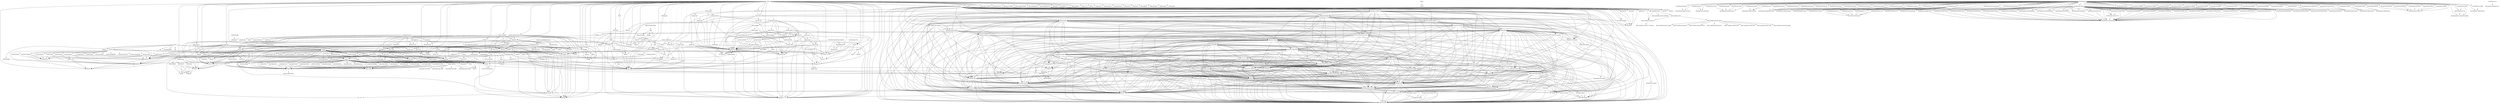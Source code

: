 digraph depends {
    node [shape=plaintext]
"angstrom-feed-configs" -> "opkg" [style=dotted]
"angstrom-packagegroup-boot" -> "angstrom-version"
"angstrom-packagegroup-boot" -> "packagegroup-boot"
"avahi-daemon" -> "base-files"
"avahi-daemon" -> "base-passwd"
"avahi-daemon" -> "libavahi-common3"
"avahi-daemon" -> "libavahi-core7"
"avahi-daemon" -> "libcap2"
"avahi-daemon" -> "libdaemon0"
"avahi-daemon" -> "libdbus-1-3"
"avahi-daemon" -> "libexpat1"
"avahi-daemon" -> "libnss-mdns" [style=dotted]
"avahi-daemon" -> "shadow"
"avahi-utils" -> "libavahi-client3"
"avahi-utils" -> "libavahi-common3"
"bash" -> "base-files"
"bash" -> "libtinfo5"
"bluez5" -> "libdbus-1-3"
"bluez5" -> "libglib-2.0-0"
"bluez5" -> "libreadline7"
"bluez5" -> "libudev1"
"busybox" -> "busybox-syslog" [style=dotted]
"busybox" -> "busybox-udhcpc" [style=dotted]
"ca-certificates" -> "openssl"
"coreutils" -> "libattr1"
"coreutils" -> "libcap2"
"coreutils" -> "libgmp10"
"cpufreq-tweaks" -> "cpufrequtils"
"curl" -> "libcurl4"
"dbus-1" -> "base-files"
"dbus-1" -> "base-passwd"
"dbus-1" -> "libdbus-1-3"
"dbus-1" -> "libexpat1"
"dbus-1" -> "libsystemd0"
"dbus-1" -> "libx11-6"
"dbus-1" -> "shadow"
"dracut" -> "bash"
"dracut" -> "busybox" [style=dotted]
"dracut" -> "coreutils" [style=dotted]
"dracut" -> "cpio"
"dracut" -> "findutils"
"dracut" -> "ldd"
"dracut" -> "libkmod2"
"dracut" -> "systemd"
"dracut" -> "util-linux"
"dracut" -> "util-linux-blkid"
"dracut" -> "util-linux-getopt"
"e2fsprogs-e2fsck" -> "libblkid1"
"e2fsprogs-e2fsck" -> "libcom-err2"
"e2fsprogs-e2fsck" -> "libe2p2"
"e2fsprogs-e2fsck" -> "libext2fs2"
"e2fsprogs-e2fsck" -> "libuuid1"
"e2fsprogs-resize2fs" -> "libcom-err2"
"e2fsprogs-resize2fs" -> "libe2p2"
"e2fsprogs-resize2fs" -> "libext2fs2"
"fixmac" -> "ranpwd"
"glibc-gconv-ibm850" -> "glibc-gconv"
"glibc-gconv-unicode" -> "glibc-gconv"
"glibc-gconv-utf-32" -> "glibc-gconv"
"glibc-localedata-en-gb" -> "glibc-localedata-en-us"
"glibc-localedata-en-gb" -> "glibc-localedata-i18n"
"glibc-localedata-en-gb" -> "glibc-localedata-iso14651-t1"
"glibc-localedata-en-gb" -> "glibc-localedata-translit-combining"
"glibc-localedata-en-us" -> "glibc-localedata-en-gb"
"glibc-localedata-en-us" -> "glibc-localedata-iso14651-t1"
"glibc-localedata-i18n" -> "glibc-localedata-iso14651-t1"
"glibc-localedata-i18n" -> "glibc-localedata-translit-neutral"
"glibc-localedata-iso14651-t1" -> "glibc-localedata-iso14651-t1-common"
"glibc-localedata-translit-neutral" -> "glibc-localedata-translit-circle"
"glibc-localedata-translit-neutral" -> "glibc-localedata-translit-cjk-compat"
"glibc-localedata-translit-neutral" -> "glibc-localedata-translit-compat"
"glibc-localedata-translit-neutral" -> "glibc-localedata-translit-font"
"glibc-localedata-translit-neutral" -> "glibc-localedata-translit-fraction"
"glibc-localedata-translit-neutral" -> "glibc-localedata-translit-narrow"
"glibc-localedata-translit-neutral" -> "glibc-localedata-translit-small"
"glibc-localedata-translit-neutral" -> "glibc-localedata-translit-wide"
"htop" -> "libncursesw5"
"htop" -> "libtinfo5"
"htop" -> "ncurses-terminfo"
"iw" -> "libnl-3-200"
"iw" -> "libnl-genl-3-200"
"kmod" -> "libz1"
"kodi-addon-inputstream-adaptive" -> "libexpat1"
"kodi-addon-inputstream-adaptive" -> "libkodiplatform18.0"
"kodi-addon-inputstream-adaptive" -> "libstdc++6"
"kodi-addon-pvr-hts" -> "libkodiplatform18.0"
"kodi-addon-pvr-hts" -> "libstdc++6"
"kodi" -> "bluez5"
"kodi" -> "glibc-charmap-ibm850" [style=dotted]
"kodi" -> "glibc-charmap-utf-8" [style=dotted]
"kodi" -> "glibc-gconv-ibm850" [style=dotted]
"kodi" -> "glibc-gconv-unicode" [style=dotted]
"kodi" -> "glibc-gconv-utf-32" [style=dotted]
"kodi" -> "glibc-localedata-en-us" [style=dotted]
"kodi" -> "lcms"
"kodi" -> "libasound2"
"kodi" -> "libavahi-client3"
"kodi" -> "libavahi-common3"
"kodi" -> "libavcodec58"
"kodi" -> "libavfilter7"
"kodi" -> "libavformat58"
"kodi" -> "libavutil56"
"kodi" -> "libcap2"
"kodi" -> "libcdio16"
"kodi" -> "libcec" [style=dotted]
"kodi" -> "libcrypto1.0.2"
"kodi" -> "libcurl4"
"kodi" -> "libcurl4" [style=dotted]
"kodi" -> "libdbus-1-3"
"kodi" -> "libdrm2"
"kodi" -> "libegl-mesa"
"kodi" -> "libexpat1"
"kodi" -> "libfreetype6"
"kodi" -> "libfribidi0"
"kodi" -> "libgbm1"
"kodi" -> "libgles2-mesa"
"kodi" -> "libinput10"
"kodi" -> "libiso9660-10"
"kodi" -> "liblzo2-2"
"kodi" -> "libmicrohttpd12"
"kodi" -> "libnfs11.0.0" [style=dotted]
"kodi" -> "libpcre1"
"kodi" -> "libpcrecpp0"
"kodi" -> "libpostproc55"
"kodi" -> "libpulse0"
"kodi" -> "libpulse-mainloop-glib0"
"kodi" -> "libpulse-simple0"
"kodi" -> "libpython2.7-1.0"
"kodi" -> "libsmbclient0"
"kodi" -> "libsqlite3-0"
"kodi" -> "libssh"
"kodi" -> "libssl1.0.2"
"kodi" -> "libstdc++6"
"kodi" -> "libswresample3"
"kodi" -> "libswscale5"
"kodi" -> "libtag1"
"kodi" -> "libtinyxml2.6.2"
"kodi" -> "libudev1"
"kodi" -> "libuuid1"
"kodi" -> "libxkbcommon"
"kodi" -> "libxml2"
"kodi" -> "libxslt"
"kodi" -> "libz1"
"kodi" -> "python-compression" [style=dotted]
"kodi" -> "python-ctypes" [style=dotted]
"kodi" -> "python-difflib" [style=dotted]
"kodi" -> "python-html" [style=dotted]
"kodi" -> "python-json" [style=dotted]
"kodi" -> "python-lang" [style=dotted]
"kodi" -> "python-netclient" [style=dotted]
"kodi" -> "python-re" [style=dotted]
"kodi" -> "python-shell" [style=dotted]
"kodi" -> "python-sqlite3" [style=dotted]
"kodi" -> "python" [style=dotted]
"kodi" -> "python-xmlrpc" [style=dotted]
"kodi" -> "python-zlib" [style=dotted]
"kodi" -> "tzdata-africa" [style=dotted]
"kodi" -> "tzdata-americas" [style=dotted]
"kodi" -> "tzdata-antarctica" [style=dotted]
"kodi" -> "tzdata-arctic" [style=dotted]
"kodi" -> "tzdata-asia" [style=dotted]
"kodi" -> "tzdata-atlantic" [style=dotted]
"kodi" -> "tzdata-australia" [style=dotted]
"kodi" -> "tzdata-europe" [style=dotted]
"kodi" -> "tzdata-pacific" [style=dotted]
"lcms" -> "libjpeg62"
"lcms" -> "libtiff5"
"less" -> "libtinfo5"
"libacl1" -> "libattr1"
"libaddns-samba4" -> "libgenrand-samba4"
"libaddns-samba4" -> "libgssapi-krb5-2"
"libaddns-samba4" -> "libndr0"
"libaddns-samba4" -> "libsamba-debug-samba4"
"libaddns-samba4" -> "libsamba-errors1"
"libaddns-samba4" -> "libsamba-util0"
"libaddns-samba4" -> "libtalloc"
"libaddns-samba4" -> "samba-common"
"libarchive" -> "libbz2-1"
"libarchive" -> "liblzma5"
"libarchive" -> "liblzo2-2"
"libarchive" -> "libxml2"
"libarchive" -> "libz1"
"libasn1util-samba4" -> "libsamba-debug-samba4"
"libasn1util-samba4" -> "libsamba-util0"
"libasn1util-samba4" -> "libtalloc"
"libasn1util-samba4" -> "samba-common"
"libasound2" -> "alsa-conf"
"libauthkrb5-samba4" -> "libauth-sam-reply-samba4"
"libauthkrb5-samba4" -> "libcom-err2"
"libauthkrb5-samba4" -> "libgssapi-krb5-2"
"libauthkrb5-samba4" -> "libk5crypto3"
"libauthkrb5-samba4" -> "libkrb5-3"
"libauthkrb5-samba4" -> "libkrb5samba-samba4"
"libauthkrb5-samba4" -> "libndr0"
"libauthkrb5-samba4" -> "libndr-krb5pac0"
"libauthkrb5-samba4" -> "libsamba-debug-samba4"
"libauthkrb5-samba4" -> "libsamba-errors1"
"libauthkrb5-samba4" -> "libsamba-sockets-samba4"
"libauthkrb5-samba4" -> "libsamba-util0"
"libauthkrb5-samba4" -> "libtalloc"
"libauthkrb5-samba4" -> "libtevent0"
"libauthkrb5-samba4" -> "libtevent-util0"
"libauthkrb5-samba4" -> "samba-common"
"libauth-sam-reply-samba4" -> "libsamba-debug-samba4"
"libauth-sam-reply-samba4" -> "libsamba-security-samba4"
"libauth-sam-reply-samba4" -> "libsamba-util0"
"libauth-sam-reply-samba4" -> "libtalloc"
"libauth-sam-reply-samba4" -> "samba-common"
"libavahi-client3" -> "libavahi-common3"
"libavahi-client3" -> "libdbus-1-3"
"libavahi-core7" -> "libavahi-common3"
"libavcodec58" -> "libavutil56"
"libavcodec58" -> "liblzma5"
"libavcodec58" -> "libswresample3"
"libavcodec58" -> "libtheora"
"libavcodec58" -> "libx264-148"
"libavcodec58" -> "libz1"
"libavfilter7" -> "libavcodec58"
"libavfilter7" -> "libavformat58"
"libavfilter7" -> "libavutil56"
"libavfilter7" -> "libpostproc55"
"libavfilter7" -> "libswresample3"
"libavfilter7" -> "libswscale5"
"libavformat58" -> "libavcodec58"
"libavformat58" -> "libavutil56"
"libavformat58" -> "libbz2-1"
"libavformat58" -> "libz1"
"libblkid1" -> "libuuid1"
"libcec" -> "libncurses5"
"libcec" -> "libstdc++6"
"libcec" -> "libtinfo5"
"libcec" -> "libudev1"
"libcec" -> "libx11-6"
"libcec" -> "libxrandr2"
"libcharset3-samba4" -> "libsamba3-util-samba4"
"libcharset3-samba4" -> "libsamba-util0"
"libcharset3-samba4" -> "libtalloc"
"libcharset3-samba4" -> "samba-common"
"libcliauth-samba4" -> "libasn1util-samba4"
"libcliauth-samba4" -> "libbsd0"
"libcliauth-samba4" -> "libdbwrap-samba4"
"libcliauth-samba4" -> "libgenrand-samba4"
"libcliauth-samba4" -> "libndr0"
"libcliauth-samba4" -> "libndr-samba-samba4"
"libcliauth-samba4" -> "libsamba-debug-samba4"
"libcliauth-samba4" -> "libsamba-errors1"
"libcliauth-samba4" -> "libsamba-hostconfig0"
"libcliauth-samba4" -> "libsamba-security-samba4"
"libcliauth-samba4" -> "libsamba-util0"
"libcliauth-samba4" -> "libtalloc"
"libcliauth-samba4" -> "libtdb1"
"libcliauth-samba4" -> "libutil-tdb-samba4"
"libcliauth-samba4" -> "samba-common"
"libcli-cldap-samba4" -> "libasn1util-samba4"
"libcli-cldap-samba4" -> "libcli-ldap-common-samba4"
"libcli-cldap-samba4" -> "libldb"
"libcli-cldap-samba4" -> "libndr0"
"libcli-cldap-samba4" -> "libndr-nbt0"
"libcli-cldap-samba4" -> "libsamba-debug-samba4"
"libcli-cldap-samba4" -> "libsamba-errors1"
"libcli-cldap-samba4" -> "libsamba-security-samba4"
"libcli-cldap-samba4" -> "libsamba-sockets-samba4"
"libcli-cldap-samba4" -> "libsamba-util0"
"libcli-cldap-samba4" -> "libtalloc"
"libcli-cldap-samba4" -> "libtevent0"
"libcli-cldap-samba4" -> "libtevent-util0"
"libcli-cldap-samba4" -> "samba-common"
"libcli-ldap-common-samba4" -> "libasn1util-samba4"
"libcli-ldap-common-samba4" -> "libldb"
"libcli-ldap-common-samba4" -> "libndr0"
"libcli-ldap-common-samba4" -> "libsamba-debug-samba4"
"libcli-ldap-common-samba4" -> "libsamba-errors1"
"libcli-ldap-common-samba4" -> "libsamba-security-samba4"
"libcli-ldap-common-samba4" -> "libsamba-util0"
"libcli-ldap-common-samba4" -> "libtalloc"
"libcli-ldap-common-samba4" -> "samba-common"
"libcli-nbt-samba4" -> "libndr0"
"libcli-nbt-samba4" -> "libndr-nbt0"
"libcli-nbt-samba4" -> "libsamba-debug-samba4"
"libcli-nbt-samba4" -> "libsamba-errors1"
"libcli-nbt-samba4" -> "libsamba-sockets-samba4"
"libcli-nbt-samba4" -> "libsamba-util0"
"libcli-nbt-samba4" -> "libtalloc"
"libcli-nbt-samba4" -> "libtevent0"
"libcli-nbt-samba4" -> "libtevent-util0"
"libcli-nbt-samba4" -> "samba-common"
"libcli-smb-common-samba4" -> "libbsd0"
"libcli-smb-common-samba4" -> "libgenrand-samba4"
"libcli-smb-common-samba4" -> "libgensec-samba4"
"libcli-smb-common-samba4" -> "libiov-buf-samba4"
"libcli-smb-common-samba4" -> "libndr0"
"libcli-smb-common-samba4" -> "libsamba-debug-samba4"
"libcli-smb-common-samba4" -> "libsamba-errors1"
"libcli-smb-common-samba4" -> "libsamba-sockets-samba4"
"libcli-smb-common-samba4" -> "libsamba-util0"
"libcli-smb-common-samba4" -> "libsmb-transport-samba4"
"libcli-smb-common-samba4" -> "libtalloc"
"libcli-smb-common-samba4" -> "libtevent0"
"libcli-smb-common-samba4" -> "libtevent-util0"
"libcli-smb-common-samba4" -> "samba-common"
"libcrypto1.0.2" -> "openssl-conf" [style=dotted]
"libcurl4" -> "ca-certificates" [style=dotted]
"libcurl4" -> "libcrypto1.0.2"
"libcurl4" -> "libssl1.0.2"
"libcurl4" -> "libz1"
"libdbus-1-3" -> "dbus-1" [style=dotted]
"libdbus-1-3" -> "libsystemd0"
"libdbwrap-samba4" -> "libsamba-debug-samba4"
"libdbwrap-samba4" -> "libsamba-errors1"
"libdbwrap-samba4" -> "libsamba-hostconfig0"
"libdbwrap-samba4" -> "libsamba-util0"
"libdbwrap-samba4" -> "libtalloc"
"libdbwrap-samba4" -> "libtdb1"
"libdbwrap-samba4" -> "libtdb-wrap-samba4"
"libdbwrap-samba4" -> "libutil-tdb-samba4"
"libdbwrap-samba4" -> "samba-common"
"libdcerpc-binding0" -> "libgensec-samba4"
"libdcerpc-binding0" -> "libndr0"
"libdcerpc-binding0" -> "libsamba-debug-samba4"
"libdcerpc-binding0" -> "libsamba-errors1"
"libdcerpc-binding0" -> "libsamba-sockets-samba4"
"libdcerpc-binding0" -> "libsamba-util0"
"libdcerpc-binding0" -> "libtalloc"
"libdcerpc-binding0" -> "libtevent0"
"libdcerpc-binding0" -> "libtevent-util0"
"libdcerpc-binding0" -> "samba-common"
"libdcerpc-samba-samba4" -> "libdcerpc-binding0"
"libdcerpc-samba-samba4" -> "libndr0"
"libdcerpc-samba-samba4" -> "libndr-samba-samba4"
"libdcerpc-samba-samba4" -> "libndr-standard0"
"libdcerpc-samba-samba4" -> "libtalloc"
"libdcerpc-samba-samba4" -> "libtevent0"
"libdcerpc-samba-samba4" -> "libtevent-util0"
"libdcerpc-samba-samba4" -> "samba-common"
"libegl-mesa" -> "libdrm2"
"libegl-mesa" -> "libexpat1"
"libegl-mesa" -> "libgbm1"
"libegl-mesa" -> "libglapi0"
"libegl-mesa" -> "libx11-6"
"libegl-mesa" -> "libx11-xcb1"
"libegl-mesa" -> "libxcb1"
"libegl-mesa" -> "libxcb-dri2-0"
"libegl-mesa" -> "libxcb-xfixes0"
"libegl-mesa" -> "libz1"
"libegl-mesa" -> "mesa-megadriver" [style=dotted]
"libegl-mesa" -> "wayland"
"libext2fs2" -> "libblkid1"
"libext2fs2" -> "libcom-err2"
"libfdisk1" -> "libblkid1"
"libfdisk1" -> "libuuid1"
"libflac8" -> "libogg0"
"libflag-mapping-samba4" -> "libsamba-debug-samba4"
"libflag-mapping-samba4" -> "samba-common"
"libfreetype6" -> "libz1"
"libfribidi0" -> "libglib-2.0-0"
"libgbm1" -> "libdrm2"
"libgbm1" -> "libexpat1"
"libgbm1" -> "libz1"
"libgbm1" -> "wayland"
"libgcrypt" -> "libcap2"
"libgcrypt" -> "libgpg-error0"
"libgenrand-samba4" -> "libsocket-blocking-samba4"
"libgenrand-samba4" -> "libsys-rw-samba4"
"libgenrand-samba4" -> "samba-common"
"libgensec-samba4" -> "libasn1util-samba4"
"libgensec-samba4" -> "libauthkrb5-samba4"
"libgensec-samba4" -> "libbsd0"
"libgensec-samba4" -> "libcliauth-samba4"
"libgensec-samba4" -> "libcom-err2"
"libgensec-samba4" -> "libgenrand-samba4"
"libgensec-samba4" -> "libgssapi-krb5-2"
"libgensec-samba4" -> "libkrb5samba-samba4"
"libgensec-samba4" -> "libndr0"
"libgensec-samba4" -> "libndr-samba-samba4"
"libgensec-samba4" -> "libsamba-credentials0"
"libgensec-samba4" -> "libsamba-debug-samba4"
"libgensec-samba4" -> "libsamba-errors1"
"libgensec-samba4" -> "libsamba-hostconfig0"
"libgensec-samba4" -> "libsamba-modules-samba4"
"libgensec-samba4" -> "libsamba-security-samba4"
"libgensec-samba4" -> "libsamba-sockets-samba4"
"libgensec-samba4" -> "libsamba-util0"
"libgensec-samba4" -> "libsamdb0"
"libgensec-samba4" -> "libtalloc"
"libgensec-samba4" -> "libtevent0"
"libgensec-samba4" -> "libtevent-util0"
"libgensec-samba4" -> "libtime-basic-samba4"
"libgensec-samba4" -> "libwbclient0"
"libgensec-samba4" -> "samba-common"
"libgles2-mesa" -> "libdrm2"
"libgles2-mesa" -> "libglapi0"
"libgles2-mesa" -> "mesa-megadriver" [style=dotted]
"libglib-2.0-0" -> "libffi6"
"libglib-2.0-0" -> "libmount1"
"libglib-2.0-0" -> "libpcre1"
"libglib-2.0-0" -> "libz1"
"libglib-2.0-0" -> "shared-mime-info" [style=dotted]
"libgnutls30" -> "libgmp10"
"libgnutls30" -> "libidn11"
"libgnutls30" -> "libunistring2"
"libgnutls30" -> "libz1"
"libgnutls30" -> "nettle"
"libgse-samba4" -> "libaddns-samba4"
"libgse-samba4" -> "libauthkrb5-samba4"
"libgse-samba4" -> "libbsd0"
"libgse-samba4" -> "libcharset3-samba4"
"libgse-samba4" -> "libcli-cldap-samba4"
"libgse-samba4" -> "libcli-nbt-samba4"
"libgse-samba4" -> "libcom-err2"
"libgse-samba4" -> "libgenrand-samba4"
"libgse-samba4" -> "libgensec-samba4"
"libgse-samba4" -> "libgssapi-krb5-2"
"libgse-samba4" -> "libkrb5-3"
"libgse-samba4" -> "libkrb5samba-samba4"
"libgse-samba4" -> "libldap-2.4-2"
"libgse-samba4" -> "libsamba3-util-samba4"
"libgse-samba4" -> "libsamba-credentials0"
"libgse-samba4" -> "libsamba-debug-samba4"
"libgse-samba4" -> "libsamba-errors1"
"libgse-samba4" -> "libsamba-sockets-samba4"
"libgse-samba4" -> "libsamba-util0"
"libgse-samba4" -> "libsecrets3-samba4"
"libgse-samba4" -> "libsmbconf0"
"libgse-samba4" -> "libtalloc"
"libgse-samba4" -> "libtevent0"
"libgse-samba4" -> "libtevent-util0"
"libgse-samba4" -> "samba-common"
"libgssapi-krb5-2" -> "libcom-err2"
"libgssapi-krb5-2" -> "libk5crypto3"
"libgssapi-krb5-2" -> "libkrb5-3"
"libgssapi-krb5-2" -> "libkrb5support0"
"libinput10" -> "libevdev"
"libinput10" -> "libudev1"
"libinput10" -> "mtdev"
"libinterfaces-samba4" -> "libbsd0"
"libinterfaces-samba4" -> "libsamba-debug-samba4"
"libinterfaces-samba4" -> "libtalloc"
"libinterfaces-samba4" -> "samba-common"
"libiov-buf-samba4" -> "samba-common"
"libiso9660-10" -> "libcdio16"
"libk5crypto3" -> "libkrb5support0"
"libkmod2" -> "libz1"
"libkodiplatform18.0" -> "libstdc++6"
"libkodiplatform18.0" -> "libtinyxml2.6.2"
"libkrb5-3" -> "libcom-err2"
"libkrb5-3" -> "libk5crypto3"
"libkrb5-3" -> "libkrb5support0"
"libkrb5samba-samba4" -> "libcom-err2"
"libkrb5samba-samba4" -> "libgssapi-krb5-2"
"libkrb5samba-samba4" -> "libk5crypto3"
"libkrb5samba-samba4" -> "libkrb5-3"
"libkrb5samba-samba4" -> "libsamba-debug-samba4"
"libkrb5samba-samba4" -> "libsamba-util0"
"libkrb5samba-samba4" -> "libtalloc"
"libkrb5samba-samba4" -> "samba-common"
"libldap-2.4-2" -> "libgcrypt"
"libldap-2.4-2" -> "libgnutls30"
"libldb" -> "libpopt0"
"libldb" -> "libtalloc"
"libldb" -> "libtdb1"
"libldb" -> "libtevent0"
"libldbsamba-samba4" -> "libasn1util-samba4"
"libldbsamba-samba4" -> "libldb"
"libldbsamba-samba4" -> "libndr0"
"libldbsamba-samba4" -> "libndr-samba-samba4"
"libldbsamba-samba4" -> "libndr-standard0"
"libldbsamba-samba4" -> "libsamba-debug-samba4"
"libldbsamba-samba4" -> "libsamba-errors1"
"libldbsamba-samba4" -> "libsamba-hostconfig0"
"libldbsamba-samba4" -> "libsamba-security-samba4"
"libldbsamba-samba4" -> "libsamba-util0"
"libldbsamba-samba4" -> "libsamdb-common-samba4"
"libldbsamba-samba4" -> "libtalloc"
"libldbsamba-samba4" -> "libtdb1"
"libldbsamba-samba4" -> "samba-common"
"liblibcli-lsa3-samba4" -> "libdcerpc-samba-samba4"
"liblibcli-lsa3-samba4" -> "libsamba-debug-samba4"
"liblibcli-lsa3-samba4" -> "libsamba-errors1"
"liblibcli-lsa3-samba4" -> "libsamba-security-samba4"
"liblibcli-lsa3-samba4" -> "libsamba-util0"
"liblibcli-lsa3-samba4" -> "libtalloc"
"liblibcli-lsa3-samba4" -> "samba-common"
"liblibsmb-samba4" -> "libasn1util-samba4"
"liblibsmb-samba4" -> "libbsd0"
"liblibsmb-samba4" -> "libcharset3-samba4"
"liblibsmb-samba4" -> "libcliauth-samba4"
"liblibsmb-samba4" -> "libcli-cldap-samba4"
"liblibsmb-samba4" -> "libcli-smb-common-samba4"
"liblibsmb-samba4" -> "libcom-err2"
"liblibsmb-samba4" -> "libgenrand-samba4"
"liblibsmb-samba4" -> "libgensec-samba4"
"liblibsmb-samba4" -> "libgse-samba4"
"liblibsmb-samba4" -> "libndr0"
"liblibsmb-samba4" -> "libndr-nbt0"
"liblibsmb-samba4" -> "libsamba3-util-samba4"
"liblibsmb-samba4" -> "libsamba-credentials0"
"liblibsmb-samba4" -> "libsamba-debug-samba4"
"liblibsmb-samba4" -> "libsamba-errors1"
"liblibsmb-samba4" -> "libsamba-hostconfig0"
"liblibsmb-samba4" -> "libsamba-security-samba4"
"liblibsmb-samba4" -> "libsamba-util0"
"liblibsmb-samba4" -> "libsmbconf0"
"liblibsmb-samba4" -> "libsmb-transport-samba4"
"liblibsmb-samba4" -> "libtalloc"
"liblibsmb-samba4" -> "libtevent0"
"liblibsmb-samba4" -> "libtevent-util0"
"liblibsmb-samba4" -> "libutil-cmdline-samba4"
"liblibsmb-samba4" -> "samba-common"
"libmessages-dgm-samba4" -> "libbsd0"
"libmessages-dgm-samba4" -> "libgenrand-samba4"
"libmessages-dgm-samba4" -> "libiov-buf-samba4"
"libmessages-dgm-samba4" -> "libmsghdr-samba4"
"libmessages-dgm-samba4" -> "libsamba-debug-samba4"
"libmessages-dgm-samba4" -> "libsocket-blocking-samba4"
"libmessages-dgm-samba4" -> "libtalloc"
"libmessages-dgm-samba4" -> "libtevent0"
"libmessages-dgm-samba4" -> "libtevent-util0"
"libmessages-dgm-samba4" -> "samba-common"
"libmessages-util-samba4" -> "libsamba-util0"
"libmessages-util-samba4" -> "samba-common"
"libmount1" -> "libblkid1"
"libmount1" -> "libuuid1"
"libmsghdr-samba4" -> "libiov-buf-samba4"
"libmsghdr-samba4" -> "samba-common"
"libmsrpc3-samba4" -> "libbsd0"
"libmsrpc3-samba4" -> "libcliauth-samba4"
"libmsrpc3-samba4" -> "libcli-smb-common-samba4"
"libmsrpc3-samba4" -> "libdbwrap-samba4"
"libmsrpc3-samba4" -> "libdcerpc-binding0"
"libmsrpc3-samba4" -> "libdcerpc-samba-samba4"
"libmsrpc3-samba4" -> "libgenrand-samba4"
"libmsrpc3-samba4" -> "libgensec-samba4"
"libmsrpc3-samba4" -> "libgse-samba4"
"libmsrpc3-samba4" -> "liblibsmb-samba4"
"libmsrpc3-samba4" -> "libndr0"
"libmsrpc3-samba4" -> "libndr-samba-samba4"
"libmsrpc3-samba4" -> "libndr-standard0"
"libmsrpc3-samba4" -> "libsamba3-util-samba4"
"libmsrpc3-samba4" -> "libsamba-credentials0"
"libmsrpc3-samba4" -> "libsamba-debug-samba4"
"libmsrpc3-samba4" -> "libsamba-errors1"
"libmsrpc3-samba4" -> "libsamba-hostconfig0"
"libmsrpc3-samba4" -> "libsamba-sockets-samba4"
"libmsrpc3-samba4" -> "libsamba-util0"
"libmsrpc3-samba4" -> "libsmbconf0"
"libmsrpc3-samba4" -> "libsocket-blocking-samba4"
"libmsrpc3-samba4" -> "libtalloc"
"libmsrpc3-samba4" -> "libtevent0"
"libmsrpc3-samba4" -> "libtevent-util0"
"libmsrpc3-samba4" -> "libutil-tdb-samba4"
"libmsrpc3-samba4" -> "samba-common"
"libncurses5" -> "libtinfo5"
"libncursesw5" -> "libtinfo5"
"libndr0" -> "libgenrand-samba4"
"libndr0" -> "libsamba-debug-samba4"
"libndr0" -> "libsamba-errors1"
"libndr0" -> "libsamba-util0"
"libndr0" -> "libtalloc"
"libndr0" -> "samba-common"
"libndr-krb5pac0" -> "libndr0"
"libndr-krb5pac0" -> "libndr-standard0"
"libndr-krb5pac0" -> "libsamba-security-samba4"
"libndr-krb5pac0" -> "libsamba-util0"
"libndr-krb5pac0" -> "libtalloc"
"libndr-krb5pac0" -> "samba-common"
"libndr-nbt0" -> "libndr0"
"libndr-nbt0" -> "libsamba-security-samba4"
"libndr-nbt0" -> "libsamba-util0"
"libndr-nbt0" -> "libtalloc"
"libndr-nbt0" -> "samba-common"
"libndr-samba-samba4" -> "libasn1util-samba4"
"libndr-samba-samba4" -> "libndr0"
"libndr-samba-samba4" -> "libndr-nbt0"
"libndr-samba-samba4" -> "libndr-standard0"
"libndr-samba-samba4" -> "libsamba-debug-samba4"
"libndr-samba-samba4" -> "libsamba-security-samba4"
"libndr-samba-samba4" -> "libsamba-util0"
"libndr-samba-samba4" -> "libtalloc"
"libndr-samba-samba4" -> "libz1"
"libndr-samba-samba4" -> "samba-common"
"libndr-standard0" -> "libndr0"
"libndr-standard0" -> "libsamba-security-samba4"
"libndr-standard0" -> "libsamba-util0"
"libndr-standard0" -> "libtalloc"
"libndr-standard0" -> "samba-common"
"libnl-genl-3-200" -> "libnl-3-200"
"libnss-mdns" -> "avahi-daemon"
"libopkg1" -> "libarchive"
"libopkg1" -> "libsolv0"
"libpam" -> "libpam-runtime-suffix" [style=dotted]
"libpam-runtime" -> "libpam-suffix"
"libpam-runtime" -> "pam-plugin-deny-suffix"
"libpam-runtime" -> "pam-plugin-permit-suffix"
"libpam-runtime" -> "pam-plugin-unix-suffix"
"libpam-runtime" -> "pam-plugin-warn-suffix"
"libpcrecpp0" -> "libpcre1"
"libpcrecpp0" -> "libstdc++6"
"libpostproc55" -> "libavutil56"
"libpulse0" -> "libcap2"
"libpulse0" -> "libdbus-1-3"
"libpulse0" -> "libice6"
"libpulse0" -> "libpulsecommon"
"libpulse0" -> "libsm6"
"libpulse0" -> "libsndfile1"
"libpulse0" -> "libsystemd0"
"libpulse0" -> "libx11-6"
"libpulse0" -> "libx11-xcb1"
"libpulse0" -> "libxcb1"
"libpulse0" -> "libxtst6"
"libpulsecommon" -> "libcap2"
"libpulsecommon" -> "libdbus-1-3"
"libpulsecommon" -> "libice6"
"libpulsecommon" -> "libsm6"
"libpulsecommon" -> "libsndfile1"
"libpulsecommon" -> "libsystemd0"
"libpulsecommon" -> "libx11-6"
"libpulsecommon" -> "libx11-xcb1"
"libpulsecommon" -> "libxcb1"
"libpulsecommon" -> "libxtst6"
"libpulse-mainloop-glib0" -> "libcap2"
"libpulse-mainloop-glib0" -> "libdbus-1-3"
"libpulse-mainloop-glib0" -> "libglib-2.0-0"
"libpulse-mainloop-glib0" -> "libice6"
"libpulse-mainloop-glib0" -> "libpulse0"
"libpulse-mainloop-glib0" -> "libpulsecommon"
"libpulse-mainloop-glib0" -> "libsm6"
"libpulse-mainloop-glib0" -> "libsndfile1"
"libpulse-mainloop-glib0" -> "libsystemd0"
"libpulse-mainloop-glib0" -> "libx11-6"
"libpulse-mainloop-glib0" -> "libx11-xcb1"
"libpulse-mainloop-glib0" -> "libxcb1"
"libpulse-mainloop-glib0" -> "libxtst6"
"libpulse-simple0" -> "libcap2"
"libpulse-simple0" -> "libdbus-1-3"
"libpulse-simple0" -> "libice6"
"libpulse-simple0" -> "libpulse0"
"libpulse-simple0" -> "libpulsecommon"
"libpulse-simple0" -> "libsm6"
"libpulse-simple0" -> "libsndfile1"
"libpulse-simple0" -> "libsystemd0"
"libpulse-simple0" -> "libx11-6"
"libpulse-simple0" -> "libx11-xcb1"
"libpulse-simple0" -> "libxcb1"
"libpulse-simple0" -> "libxtst6"
"libreadline7" -> "libtinfo5"
"libreplace-samba4" -> "samba-common"
"libsamba3-util-samba4" -> "libreplace-samba4"
"libsamba3-util-samba4" -> "libsamba-debug-samba4"
"libsamba3-util-samba4" -> "libsamba-util0"
"libsamba3-util-samba4" -> "libtalloc"
"libsamba3-util-samba4" -> "libutil-setid-samba4"
"libsamba3-util-samba4" -> "samba-common"
"libsamba-cluster-support-samba4" -> "libbsd0"
"libsamba-cluster-support-samba4" -> "libtalloc"
"libsamba-cluster-support-samba4" -> "libtdb1"
"libsamba-cluster-support-samba4" -> "libtevent0"
"libsamba-cluster-support-samba4" -> "samba-common"
"libsamba-credentials0" -> "libauthkrb5-samba4"
"libsamba-credentials0" -> "libbsd0"
"libsamba-credentials0" -> "libcliauth-samba4"
"libsamba-credentials0" -> "libcom-err2"
"libsamba-credentials0" -> "libdbwrap-samba4"
"libsamba-credentials0" -> "libgenrand-samba4"
"libsamba-credentials0" -> "libgssapi-krb5-2"
"libsamba-credentials0" -> "libkrb5-3"
"libsamba-credentials0" -> "libkrb5samba-samba4"
"libsamba-credentials0" -> "libldb"
"libsamba-credentials0" -> "libldbsamba-samba4"
"libsamba-credentials0" -> "libndr0"
"libsamba-credentials0" -> "libsamba-debug-samba4"
"libsamba-credentials0" -> "libsamba-errors1"
"libsamba-credentials0" -> "libsamba-hostconfig0"
"libsamba-credentials0" -> "libsamba-security-samba4"
"libsamba-credentials0" -> "libsamba-util0"
"libsamba-credentials0" -> "libsamdb-common-samba4"
"libsamba-credentials0" -> "libtalloc"
"libsamba-credentials0" -> "libutil-tdb-samba4"
"libsamba-credentials0" -> "samba-common"
"libsamba-debug-samba4" -> "libbsd0"
"libsamba-debug-samba4" -> "libsocket-blocking-samba4"
"libsamba-debug-samba4" -> "libsystemd0"
"libsamba-debug-samba4" -> "libtalloc"
"libsamba-debug-samba4" -> "libtime-basic-samba4"
"libsamba-debug-samba4" -> "samba-common"
"libsamba-errors1" -> "libtalloc"
"libsamba-errors1" -> "samba-common"
"libsamba-hostconfig0" -> "libsamba-debug-samba4"
"libsamba-hostconfig0" -> "libsamba-util0"
"libsamba-hostconfig0" -> "libserver-role-samba4"
"libsamba-hostconfig0" -> "libtalloc"
"libsamba-hostconfig0" -> "samba-common"
"libsamba-modules-samba4" -> "libsamba-debug-samba4"
"libsamba-modules-samba4" -> "libsamba-errors1"
"libsamba-modules-samba4" -> "libsamba-util0"
"libsamba-modules-samba4" -> "libtalloc"
"libsamba-modules-samba4" -> "samba-common"
"libsamba-security-samba4" -> "libbsd0"
"libsamba-security-samba4" -> "libndr0"
"libsamba-security-samba4" -> "libsamba-debug-samba4"
"libsamba-security-samba4" -> "libsamba-util0"
"libsamba-security-samba4" -> "libtalloc"
"libsamba-security-samba4" -> "samba-common"
"libsamba-sockets-samba4" -> "libbsd0"
"libsamba-sockets-samba4" -> "libinterfaces-samba4"
"libsamba-sockets-samba4" -> "libiov-buf-samba4"
"libsamba-sockets-samba4" -> "libndr-nbt0"
"libsamba-sockets-samba4" -> "libsamba-debug-samba4"
"libsamba-sockets-samba4" -> "libsamba-errors1"
"libsamba-sockets-samba4" -> "libsamba-util0"
"libsamba-sockets-samba4" -> "libsocket-blocking-samba4"
"libsamba-sockets-samba4" -> "libtalloc"
"libsamba-sockets-samba4" -> "libtevent0"
"libsamba-sockets-samba4" -> "samba-common"
"libsamba-util0" -> "libbsd0"
"libsamba-util0" -> "libgenrand-samba4"
"libsamba-util0" -> "libreplace-samba4"
"libsamba-util0" -> "libsamba-debug-samba4"
"libsamba-util0" -> "libsocket-blocking-samba4"
"libsamba-util0" -> "libsystemd0"
"libsamba-util0" -> "libtalloc"
"libsamba-util0" -> "libtevent0"
"libsamba-util0" -> "libtime-basic-samba4"
"libsamba-util0" -> "samba-common"
"libsamdb0" -> "libauthkrb5-samba4"
"libsamdb0" -> "libbsd0"
"libsamdb0" -> "libcliauth-samba4"
"libsamdb0" -> "libcli-ldap-common-samba4"
"libsamdb0" -> "libgenrand-samba4"
"libsamdb0" -> "libgssapi-krb5-2"
"libsamdb0" -> "libkrb5-3"
"libsamdb0" -> "libkrb5samba-samba4"
"libsamdb0" -> "libldb"
"libsamdb0" -> "libldbsamba-samba4"
"libsamdb0" -> "libndr0"
"libsamdb0" -> "libsamba-credentials0"
"libsamdb0" -> "libsamba-debug-samba4"
"libsamdb0" -> "libsamba-errors1"
"libsamdb0" -> "libsamba-hostconfig0"
"libsamdb0" -> "libsamba-security-samba4"
"libsamdb0" -> "libsamba-util0"
"libsamdb0" -> "libsamdb-common-samba4"
"libsamdb0" -> "libtalloc"
"libsamdb0" -> "samba-common"
"libsamdb-common-samba4" -> "libcli-ldap-common-samba4"
"libsamdb-common-samba4" -> "libflag-mapping-samba4"
"libsamdb-common-samba4" -> "libldb"
"libsamdb-common-samba4" -> "libndr0"
"libsamdb-common-samba4" -> "libndr-samba-samba4"
"libsamdb-common-samba4" -> "libsamba-debug-samba4"
"libsamdb-common-samba4" -> "libsamba-errors1"
"libsamdb-common-samba4" -> "libsamba-hostconfig0"
"libsamdb-common-samba4" -> "libsamba-security-samba4"
"libsamdb-common-samba4" -> "libsamba-sockets-samba4"
"libsamdb-common-samba4" -> "libsamba-util0"
"libsamdb-common-samba4" -> "libsocket-blocking-samba4"
"libsamdb-common-samba4" -> "libtalloc"
"libsamdb-common-samba4" -> "libtevent0"
"libsamdb-common-samba4" -> "libtevent-util0"
"libsamdb-common-samba4" -> "samba-common"
"libsecrets3-samba4" -> "libbsd0"
"libsecrets3-samba4" -> "libcliauth-samba4"
"libsecrets3-samba4" -> "libdbwrap-samba4"
"libsecrets3-samba4" -> "libgenrand-samba4"
"libsecrets3-samba4" -> "libkrb5-3"
"libsecrets3-samba4" -> "libkrb5samba-samba4"
"libsecrets3-samba4" -> "libndr0"
"libsecrets3-samba4" -> "libndr-standard0"
"libsecrets3-samba4" -> "libsamba3-util-samba4"
"libsecrets3-samba4" -> "libsamba-debug-samba4"
"libsecrets3-samba4" -> "libsamba-errors1"
"libsecrets3-samba4" -> "libsamba-security-samba4"
"libsecrets3-samba4" -> "libsamba-util0"
"libsecrets3-samba4" -> "libsmbconf0"
"libsecrets3-samba4" -> "libtalloc"
"libsecrets3-samba4" -> "libtime-basic-samba4"
"libsecrets3-samba4" -> "libutil-tdb-samba4"
"libsecrets3-samba4" -> "samba-common"
"libserver-id-db-samba4" -> "libsamba-util0"
"libserver-id-db-samba4" -> "libtalloc"
"libserver-id-db-samba4" -> "libtdb1"
"libserver-id-db-samba4" -> "libtdb-wrap-samba4"
"libserver-id-db-samba4" -> "libutil-tdb-samba4"
"libserver-id-db-samba4" -> "samba-common"
"libserver-role-samba4" -> "libsamba-debug-samba4"
"libserver-role-samba4" -> "samba-common"
"libsm6" -> "libice6"
"libsmbclient0" -> "libbsd0"
"libsmbclient0" -> "libcli-smb-common-samba4"
"libsmbclient0" -> "libdcerpc-samba-samba4"
"libsmbclient0" -> "libgse-samba4"
"libsmbclient0" -> "liblibcli-lsa3-samba4"
"libsmbclient0" -> "liblibsmb-samba4"
"libsmbclient0" -> "libmsrpc3-samba4"
"libsmbclient0" -> "libndr0"
"libsmbclient0" -> "libndr-standard0"
"libsmbclient0" -> "libsamba3-util-samba4"
"libsmbclient0" -> "libsamba-debug-samba4"
"libsmbclient0" -> "libsamba-errors1"
"libsmbclient0" -> "libsamba-security-samba4"
"libsmbclient0" -> "libsamba-util0"
"libsmbclient0" -> "libsecrets3-samba4"
"libsmbclient0" -> "libsmbconf0"
"libsmbclient0" -> "libtalloc"
"libsmbclient0" -> "libtevent0"
"libsmbclient0" -> "libtevent-util0"
"libsmbclient0" -> "libutil-cmdline-samba4"
"libsmbclient0" -> "samba-common"
"libsmbconf0" -> "libbsd0"
"libsmbconf0" -> "libcap2"
"libsmbconf0" -> "libcharset3-samba4"
"libsmbconf0" -> "libcli-smb-common-samba4"
"libsmbconf0" -> "libdbwrap-samba4"
"libsmbconf0" -> "libinterfaces-samba4"
"libsmbconf0" -> "libiov-buf-samba4"
"libsmbconf0" -> "libldap-2.4-2"
"libsmbconf0" -> "libmessages-dgm-samba4"
"libsmbconf0" -> "libmessages-util-samba4"
"libsmbconf0" -> "libndr0"
"libsmbconf0" -> "libndr-standard0"
"libsmbconf0" -> "libsamba3-util-samba4"
"libsmbconf0" -> "libsamba-cluster-support-samba4"
"libsmbconf0" -> "libsamba-debug-samba4"
"libsmbconf0" -> "libsamba-errors1"
"libsmbconf0" -> "libsamba-hostconfig0"
"libsmbconf0" -> "libsamba-security-samba4"
"libsmbconf0" -> "libsamba-sockets-samba4"
"libsmbconf0" -> "libsamba-util0"
"libsmbconf0" -> "libserver-id-db-samba4"
"libsmbconf0" -> "libserver-role-samba4"
"libsmbconf0" -> "libsmbd-shim-samba4"
"libsmbconf0" -> "libsmb-transport-samba4"
"libsmbconf0" -> "libsocket-blocking-samba4"
"libsmbconf0" -> "libsys-rw-samba4"
"libsmbconf0" -> "libtalloc"
"libsmbconf0" -> "libtalloc-report-samba4"
"libsmbconf0" -> "libtdb1"
"libsmbconf0" -> "libtdb-wrap-samba4"
"libsmbconf0" -> "libtevent0"
"libsmbconf0" -> "libtevent-util0"
"libsmbconf0" -> "libtime-basic-samba4"
"libsmbconf0" -> "libutil-reg-samba4"
"libsmbconf0" -> "libutil-setid-samba4"
"libsmbconf0" -> "libutil-tdb-samba4"
"libsmbconf0" -> "samba-common"
"libsmbd-shim-samba4" -> "samba-common"
"libsmb-transport-samba4" -> "libiov-buf-samba4"
"libsmb-transport-samba4" -> "libsocket-blocking-samba4"
"libsmb-transport-samba4" -> "libtalloc"
"libsmb-transport-samba4" -> "libtevent0"
"libsmb-transport-samba4" -> "libtevent-util0"
"libsmb-transport-samba4" -> "samba-common"
"libsndfile1" -> "libflac8"
"libsndfile1" -> "libogg0"
"libsndfile1" -> "libvorbis"
"libsocket-blocking-samba4" -> "samba-common"
"libssh" -> "libgcrypt"
"libssh" -> "libz1"
"libssl1.0.2" -> "libcrypto1.0.2"
"libswresample3" -> "libavutil56"
"libswscale5" -> "libavutil56"
"libsys-rw-samba4" -> "libiov-buf-samba4"
"libsys-rw-samba4" -> "samba-common"
"libsystemd0" -> "libcap2"
"libsystemd0" -> "lz4"
"libtag1" -> "libstdc++6"
"libtag1" -> "libz1"
"libtalloc" -> "libpython2.7-1.0"
"libtalloc-report-samba4" -> "libtalloc"
"libtalloc-report-samba4" -> "samba-common"
"libtdb-wrap-samba4" -> "libsamba-debug-samba4"
"libtdb-wrap-samba4" -> "libtalloc"
"libtdb-wrap-samba4" -> "libtdb1"
"libtdb-wrap-samba4" -> "samba-common"
"libtevent0" -> "libtalloc"
"libtevent-util0" -> "libsamba-errors1"
"libtevent-util0" -> "libtalloc"
"libtevent-util0" -> "libtevent0"
"libtevent-util0" -> "samba-common"
"libtheora" -> "libogg0"
"libtiff5" -> "libjpeg62"
"libtiff5" -> "liblzma5"
"libtiff5" -> "libz1"
"libtime-basic-samba4" -> "samba-common"
"libtinfo5" -> "ncurses-terminfo-base" [style=dotted]
"libtinyxml2.6.2" -> "libstdc++6"
"libudev1" -> "libcap2"
"libutil-cmdline-samba4" -> "libsamba-credentials0"
"libutil-cmdline-samba4" -> "libsamba-errors1"
"libutil-cmdline-samba4" -> "libsamba-hostconfig0"
"libutil-cmdline-samba4" -> "libsamba-util0"
"libutil-cmdline-samba4" -> "libsecrets3-samba4"
"libutil-cmdline-samba4" -> "libsmbconf0"
"libutil-cmdline-samba4" -> "libtalloc"
"libutil-cmdline-samba4" -> "samba-common"
"libutil-reg-samba4" -> "libndr0"
"libutil-reg-samba4" -> "libsamba-util0"
"libutil-reg-samba4" -> "samba-common"
"libutil-setid-samba4" -> "samba-common"
"libutil-tdb-samba4" -> "libtalloc"
"libutil-tdb-samba4" -> "libtdb1"
"libutil-tdb-samba4" -> "samba-common"
"libvorbis" -> "libogg0"
"libwbclient0" -> "libbsd0"
"libwbclient0" -> "libwinbind-client-samba4"
"libwbclient0" -> "samba-common"
"libwinbind-client-samba4" -> "libreplace-samba4"
"libwinbind-client-samba4" -> "samba-common"
"libx11-6" -> "libxcb1"
"libxcb1" -> "libxau6"
"libxcb1" -> "libxdmcp6"
"libxcb-dri2-0" -> "libxau6"
"libxcb-dri2-0" -> "libxcb1"
"libxcb-dri2-0" -> "libxdmcp6"
"libxcb-xfixes0" -> "libxau6"
"libxcb-xfixes0" -> "libxcb1"
"libxcb-xfixes0" -> "libxdmcp6"
"libxcb-xkb1" -> "libxau6"
"libxcb-xkb1" -> "libxcb1"
"libxcb-xkb1" -> "libxdmcp6"
"libxext6" -> "libx11-6"
"libxi6" -> "libx11-6"
"libxi6" -> "libxext6"
"libxkbcommon" -> "libxcb1"
"libxkbcommon" -> "libxcb-xkb1"
"libxml2" -> "libz1"
"libxrandr2" -> "libx11-6"
"libxrandr2" -> "libxext6"
"libxrandr2" -> "libxrender1"
"libxrender1" -> "libx11-6"
"libxslt" -> "libxml2"
"libxtst6" -> "libx11-6"
"libxtst6" -> "libxext6"
"libxtst6" -> "libxi6"
"linux-firmware-adsp-sst" -> "linux-firmware-adsp-sst-license"
"linux-firmware-ar3k" -> "linux-firmware-ar3k-license"
"linux-firmware-ar9170" -> "linux-firmware-atheros-license"
"linux-firmware-ath10k" -> "linux-firmware-ath10k-license"
"linux-firmware-ath6k" -> "linux-firmware-atheros-license"
"linux-firmware-ath9k" -> "linux-firmware-atheros-license"
"linux-firmware-bcm4329" -> "linux-firmware-broadcom-license"
"linux-firmware-bcm4330" -> "linux-firmware-broadcom-license"
"linux-firmware-bcm43340" -> "linux-firmware-broadcom-license"
"linux-firmware-bcm4334" -> "linux-firmware-broadcom-license"
"linux-firmware-bcm43362" -> "linux-firmware-broadcom-license"
"linux-firmware-bcm4339" -> "linux-firmware-broadcom-license"
"linux-firmware-bcm43430" -> "linux-firmware-broadcom-license"
"linux-firmware-bcm4354" -> "linux-firmware-broadcom-license"
"linux-firmware-bnx2-mips" -> "linux-firmware-whence-license"
"linux-firmware-carl9170" -> "linux-firmware-gplv2-license"
"linux-firmware-i915" -> "linux-firmware-i915-license"
"linux-firmware-ibt-11-5" -> "linux-firmware-ibt-license"
"linux-firmware-ibt-12-16" -> "linux-firmware-ibt-license"
"linux-firmware-ibt-hw-37-7" -> "linux-firmware-ibt-license"
"linux-firmware-ibt" -> "linux-firmware-ibt-11-5"
"linux-firmware-ibt" -> "linux-firmware-ibt-12-16"
"linux-firmware-ibt" -> "linux-firmware-ibt-hw-37-7"
"linux-firmware-ibt" -> "linux-firmware-ibt-hw-37-8"
"linux-firmware-ibt" -> "linux-firmware-ibt-license"
"linux-firmware-ibt" -> "linux-firmware-ibt-misc"
"linux-firmware-ibt-misc" -> "linux-firmware-ibt-license"
"linux-firmware-imx-sdma-imx6q" -> "linux-firmware-imx-sdma-license"
"linux-firmware-imx-sdma-imx7d" -> "linux-firmware-imx-sdma-license"
"linux-firmware-iwlwifi-135-6" -> "linux-firmware-iwlwifi-license"
"linux-firmware-iwlwifi-3160-10" -> "linux-firmware-iwlwifi-license"
"linux-firmware-iwlwifi-3160-12" -> "linux-firmware-iwlwifi-license"
"linux-firmware-iwlwifi-3160-13" -> "linux-firmware-iwlwifi-license"
"linux-firmware-iwlwifi-3160-16" -> "linux-firmware-iwlwifi-license"
"linux-firmware-iwlwifi-3160-17" -> "linux-firmware-iwlwifi-license"
"linux-firmware-iwlwifi-3160-7" -> "linux-firmware-iwlwifi-license"
"linux-firmware-iwlwifi-3160-8" -> "linux-firmware-iwlwifi-license"
"linux-firmware-iwlwifi-3160-9" -> "linux-firmware-iwlwifi-license"
"linux-firmware-iwlwifi-6000-4" -> "linux-firmware-iwlwifi-license"
"linux-firmware-iwlwifi-6000g2a-5" -> "linux-firmware-iwlwifi-license"
"linux-firmware-iwlwifi-6000g2a-6" -> "linux-firmware-iwlwifi-license"
"linux-firmware-iwlwifi-6000g2b-5" -> "linux-firmware-iwlwifi-license"
"linux-firmware-iwlwifi-6000g2b-6" -> "linux-firmware-iwlwifi-license"
"linux-firmware-iwlwifi-6050-4" -> "linux-firmware-iwlwifi-license"
"linux-firmware-iwlwifi-6050-5" -> "linux-firmware-iwlwifi-license"
"linux-firmware-iwlwifi-7260" -> "linux-firmware-iwlwifi-license"
"linux-firmware-iwlwifi-7265d" -> "linux-firmware-iwlwifi-7265"
"linux-firmware-iwlwifi-7265d" -> "linux-firmware-iwlwifi-license"
"linux-firmware-iwlwifi-7265" -> "linux-firmware-iwlwifi-license"
"linux-firmware-iwlwifi-8000c" -> "linux-firmware-iwlwifi-license"
"linux-firmware-iwlwifi-8265" -> "linux-firmware-iwlwifi-license"
"linux-firmware-iwlwifi" -> "linux-firmware-iwlwifi-135-6"
"linux-firmware-iwlwifi" -> "linux-firmware-iwlwifi-3160-10"
"linux-firmware-iwlwifi" -> "linux-firmware-iwlwifi-3160-12"
"linux-firmware-iwlwifi" -> "linux-firmware-iwlwifi-3160-13"
"linux-firmware-iwlwifi" -> "linux-firmware-iwlwifi-3160-16"
"linux-firmware-iwlwifi" -> "linux-firmware-iwlwifi-3160-17"
"linux-firmware-iwlwifi" -> "linux-firmware-iwlwifi-3160-7"
"linux-firmware-iwlwifi" -> "linux-firmware-iwlwifi-3160-8"
"linux-firmware-iwlwifi" -> "linux-firmware-iwlwifi-3160-9"
"linux-firmware-iwlwifi" -> "linux-firmware-iwlwifi-6000-4"
"linux-firmware-iwlwifi" -> "linux-firmware-iwlwifi-6000g2a-5"
"linux-firmware-iwlwifi" -> "linux-firmware-iwlwifi-6000g2a-6"
"linux-firmware-iwlwifi" -> "linux-firmware-iwlwifi-6000g2b-5"
"linux-firmware-iwlwifi" -> "linux-firmware-iwlwifi-6000g2b-6"
"linux-firmware-iwlwifi" -> "linux-firmware-iwlwifi-6050-4"
"linux-firmware-iwlwifi" -> "linux-firmware-iwlwifi-6050-5"
"linux-firmware-iwlwifi" -> "linux-firmware-iwlwifi-7260"
"linux-firmware-iwlwifi" -> "linux-firmware-iwlwifi-7265"
"linux-firmware-iwlwifi" -> "linux-firmware-iwlwifi-7265d"
"linux-firmware-iwlwifi" -> "linux-firmware-iwlwifi-8000c"
"linux-firmware-iwlwifi" -> "linux-firmware-iwlwifi-8265"
"linux-firmware-iwlwifi" -> "linux-firmware-iwlwifi-license"
"linux-firmware-iwlwifi" -> "linux-firmware-iwlwifi-misc"
"linux-firmware-iwlwifi-misc" -> "linux-firmware-iwlwifi-license"
"linux-firmware" -> "linux-firmware-adsp-sst"
"linux-firmware" -> "linux-firmware-adsp-sst-license"
"linux-firmware" -> "linux-firmware-ar3k"
"linux-firmware" -> "linux-firmware-ar3k-license"
"linux-firmware" -> "linux-firmware-ar9170"
"linux-firmware" -> "linux-firmware-ath10k"
"linux-firmware" -> "linux-firmware-ath10k-license"
"linux-firmware" -> "linux-firmware-ath6k"
"linux-firmware" -> "linux-firmware-ath9k"
"linux-firmware" -> "linux-firmware-atheros-license"
"linux-firmware" -> "linux-firmware-bcm4329"
"linux-firmware" -> "linux-firmware-bcm4330"
"linux-firmware" -> "linux-firmware-bcm4334"
"linux-firmware" -> "linux-firmware-bcm43340"
"linux-firmware" -> "linux-firmware-bcm43362"
"linux-firmware" -> "linux-firmware-bcm4339"
"linux-firmware" -> "linux-firmware-bcm43430"
"linux-firmware" -> "linux-firmware-bcm4354"
"linux-firmware" -> "linux-firmware-bnx2-mips"
"linux-firmware" -> "linux-firmware-broadcom-license"
"linux-firmware" -> "linux-firmware-carl9170"
"linux-firmware" -> "linux-firmware-gplv2-license"
"linux-firmware" -> "linux-firmware-i915"
"linux-firmware" -> "linux-firmware-i915-license"
"linux-firmware" -> "linux-firmware-ibt"
"linux-firmware" -> "linux-firmware-ibt-11-5"
"linux-firmware" -> "linux-firmware-ibt-12-16"
"linux-firmware" -> "linux-firmware-ibt-hw-37-7"
"linux-firmware" -> "linux-firmware-ibt-hw-37-8"
"linux-firmware" -> "linux-firmware-ibt-license"
"linux-firmware" -> "linux-firmware-ibt-misc"
"linux-firmware" -> "linux-firmware-imx-sdma-imx6q"
"linux-firmware" -> "linux-firmware-imx-sdma-imx7d"
"linux-firmware" -> "linux-firmware-imx-sdma-license"
"linux-firmware" -> "linux-firmware-iwlwifi"
"linux-firmware" -> "linux-firmware-iwlwifi-135-6"
"linux-firmware" -> "linux-firmware-iwlwifi-3160-10"
"linux-firmware" -> "linux-firmware-iwlwifi-3160-12"
"linux-firmware" -> "linux-firmware-iwlwifi-3160-13"
"linux-firmware" -> "linux-firmware-iwlwifi-3160-16"
"linux-firmware" -> "linux-firmware-iwlwifi-3160-17"
"linux-firmware" -> "linux-firmware-iwlwifi-3160-7"
"linux-firmware" -> "linux-firmware-iwlwifi-3160-8"
"linux-firmware" -> "linux-firmware-iwlwifi-3160-9"
"linux-firmware" -> "linux-firmware-iwlwifi-6000-4"
"linux-firmware" -> "linux-firmware-iwlwifi-6000g2a-5"
"linux-firmware" -> "linux-firmware-iwlwifi-6000g2a-6"
"linux-firmware" -> "linux-firmware-iwlwifi-6000g2b-5"
"linux-firmware" -> "linux-firmware-iwlwifi-6000g2b-6"
"linux-firmware" -> "linux-firmware-iwlwifi-6050-4"
"linux-firmware" -> "linux-firmware-iwlwifi-6050-5"
"linux-firmware" -> "linux-firmware-iwlwifi-7260"
"linux-firmware" -> "linux-firmware-iwlwifi-7265"
"linux-firmware" -> "linux-firmware-iwlwifi-7265d"
"linux-firmware" -> "linux-firmware-iwlwifi-8000c"
"linux-firmware" -> "linux-firmware-iwlwifi-8265"
"linux-firmware" -> "linux-firmware-iwlwifi-license"
"linux-firmware" -> "linux-firmware-iwlwifi-misc"
"linux-firmware" -> "linux-firmware-license"
"linux-firmware" -> "linux-firmware-marvell-license"
"linux-firmware" -> "linux-firmware-mt7601u"
"linux-firmware" -> "linux-firmware-mt7601u-license"
"linux-firmware" -> "linux-firmware-netronome"
"linux-firmware" -> "linux-firmware-netronome-license"
"linux-firmware" -> "linux-firmware-pcie8897"
"linux-firmware" -> "linux-firmware-pcie8997"
"linux-firmware" -> "linux-firmware-qat"
"linux-firmware" -> "linux-firmware-qat-license"
"linux-firmware" -> "linux-firmware-qca"
"linux-firmware" -> "linux-firmware-qcom-adreno-a3xx"
"linux-firmware" -> "linux-firmware-qcom-license"
"linux-firmware" -> "linux-firmware-qcom-venus-1.8"
"linux-firmware" -> "linux-firmware-radeon"
"linux-firmware" -> "linux-firmware-radeon-license"
"linux-firmware" -> "linux-firmware-ralink"
"linux-firmware" -> "linux-firmware-ralink-license"
"linux-firmware" -> "linux-firmware-rtl8188"
"linux-firmware" -> "linux-firmware-rtl8192ce"
"linux-firmware" -> "linux-firmware-rtl8192cu"
"linux-firmware" -> "linux-firmware-rtl8192su"
"linux-firmware" -> "linux-firmware-rtl8723"
"linux-firmware" -> "linux-firmware-rtl8821"
"linux-firmware" -> "linux-firmware-rtl-license"
"linux-firmware" -> "linux-firmware-sd8686"
"linux-firmware" -> "linux-firmware-sd8688"
"linux-firmware" -> "linux-firmware-sd8787"
"linux-firmware" -> "linux-firmware-sd8797"
"linux-firmware" -> "linux-firmware-sd8801"
"linux-firmware" -> "linux-firmware-sd8887"
"linux-firmware" -> "linux-firmware-sd8897"
"linux-firmware" -> "linux-firmware-ti-connectivity-license"
"linux-firmware" -> "linux-firmware-vt6656"
"linux-firmware" -> "linux-firmware-vt6656-license"
"linux-firmware" -> "linux-firmware-whence-license"
"linux-firmware" -> "linux-firmware-wl12xx"
"linux-firmware" -> "linux-firmware-wl18xx"
"linux-firmware-mt7601u" -> "linux-firmware-mt7601u-license"
"linux-firmware-netronome" -> "linux-firmware-netronome-license"
"linux-firmware-qat" -> "linux-firmware-qat-license"
"linux-firmware-qca" -> "linux-firmware-ath10k-license"
"linux-firmware-qcom-adreno-a3xx" -> "linux-firmware-qcom-license"
"linux-firmware-qcom-venus-1.8" -> "linux-firmware-qcom-license"
"linux-firmware-radeon" -> "linux-firmware-radeon-license"
"linux-firmware-ralink" -> "linux-firmware-ralink-license"
"linux-firmware-rtl8188" -> "linux-firmware-rtl-license"
"linux-firmware-rtl8192ce" -> "linux-firmware-rtl-license"
"linux-firmware-rtl8192cu" -> "linux-firmware-rtl-license"
"linux-firmware-rtl8192su" -> "linux-firmware-rtl-license"
"linux-firmware-rtl8723" -> "linux-firmware-rtl-license"
"linux-firmware-rtl8821" -> "linux-firmware-rtl-license"
"linux-firmware-sd8686" -> "linux-firmware-marvell-license"
"linux-firmware-sd8688" -> "linux-firmware-marvell-license"
"linux-firmware-sd8787" -> "linux-firmware-marvell-license"
"linux-firmware-sd8797" -> "linux-firmware-marvell-license"
"linux-firmware-sd8801" -> "linux-firmware-marvell-license"
"linux-firmware-sd8887" -> "linux-firmware-marvell-license"
"linux-firmware-sd8897" -> "linux-firmware-marvell-license"
"linux-firmware-vt6656" -> "linux-firmware-vt6656-license"
"linux-firmware-wl12xx" -> "linux-firmware-ti-connectivity-license"
"linux-firmware-wl18xx" -> "linux-firmware-ti-connectivity-license"
"linux-firmware-wl18xx" -> "linux-firmware-wl12xx"
"locale-base-en-us" -> "glibc-binary-localedata-en-us"
"mesa-megadriver" -> "libdrm2"
"mesa-megadriver" -> "libexpat1"
"mesa-megadriver" -> "libglapi0"
"mesa-megadriver" -> "libstdc++6"
"mesa-megadriver" -> "libz1"
"ncurses-terminfo" -> "ncurses-terminfo-base"
"nettle" -> "libgmp10"
"openssh-keygen" -> "libcrypto1.0.2"
"openssh-sshd" -> "base-files"
"openssh-sshd" -> "base-passwd"
"openssh-sshd" -> "libcrypto1.0.2"
"openssh-sshd" -> "libpam"
"openssh-sshd" -> "libz1"
"openssh-sshd" -> "openssh-keygen"
"openssh-sshd" -> "pam-plugin-keyinit"
"openssh-sshd" -> "pam-plugin-loginuid"
"openssh-sshd" -> "shadow"
"openssh-ssh" -> "libcrypto1.0.2"
"openssh-ssh" -> "libz1"
"openssl" -> "libcrypto1.0.2"
"openssl" -> "libssl1.0.2"
"openssl" -> "openssl-conf"
"opkg" -> "libarchive"
"opkg" -> "libopkg1"
"opkg" -> "opkg-arch-config"
"opkg" -> "wget"
"packagegroup-basic" -> "avahi-daemon"
"packagegroup-basic" -> "avahi-utils"
"packagegroup-basic" -> "bluez5" [style=dotted]
"packagegroup-basic" -> "cpufrequtils" [style=dotted]
"packagegroup-basic" -> "htop" [style=dotted]
"packagegroup-basic" -> "iw" [style=dotted]
"packagegroup-basic" -> "kernel-devicetree" [style=dotted]
"packagegroup-basic" -> "openssh-scp"
"packagegroup-basic" -> "openssh-sftp"
"packagegroup-basic" -> "openssh-sftp-server"
"packagegroup-basic" -> "openssh-ssh"
"packagegroup-basic" -> "openssh-sshd"
"packagegroup-basic" -> "tzdata" [style=dotted]
"packagegroup-basic" -> "usbutils" [style=dotted]
"packagegroup-basic" -> "wpa-supplicant" [style=dotted]
"packagegroup-boot" -> "base-files"
"packagegroup-boot" -> "base-passwd"
"packagegroup-boot" -> "busybox"
"packagegroup-boot" -> "kernel-devicetree"
"packagegroup-boot" -> "kernel" [style=dotted]
"packagegroup-boot" -> "netbase"
"packagegroup-boot" -> "u-boot-meson-gx"
"pam-plugin-deny" -> "libpam"
"pam-plugin-deny" -> "libpam-suffix"
"pam-plugin-env" -> "libpam"
"pam-plugin-env" -> "libpam-suffix"
"pam-plugin-faildelay" -> "libpam"
"pam-plugin-faildelay" -> "libpam-suffix"
"pam-plugin-group" -> "libpam"
"pam-plugin-group" -> "libpam-suffix"
"pam-plugin-keyinit" -> "libpam"
"pam-plugin-keyinit" -> "libpam-suffix"
"pam-plugin-lastlog" -> "libpam"
"pam-plugin-lastlog" -> "libpam-suffix"
"pam-plugin-limits" -> "libpam"
"pam-plugin-limits" -> "libpam-suffix"
"pam-plugin-loginuid" -> "libpam"
"pam-plugin-loginuid" -> "libpam-suffix"
"pam-plugin-mail" -> "libpam"
"pam-plugin-mail" -> "libpam-suffix"
"pam-plugin-motd" -> "libpam"
"pam-plugin-motd" -> "libpam-suffix"
"pam-plugin-nologin" -> "libpam"
"pam-plugin-nologin" -> "libpam-suffix"
"pam-plugin-permit" -> "libpam"
"pam-plugin-permit" -> "libpam-suffix"
"pam-plugin-rootok" -> "libpam"
"pam-plugin-rootok" -> "libpam-suffix"
"pam-plugin-securetty" -> "libpam"
"pam-plugin-securetty" -> "libpam-suffix"
"pam-plugin-shells" -> "libpam"
"pam-plugin-shells" -> "libpam-suffix"
"pam-plugin-unix" -> "libpam"
"pam-plugin-unix" -> "libpam-suffix"
"pam-plugin-warn" -> "libpam"
"pam-plugin-warn" -> "libpam-suffix"
"pigz" -> "libz1"
"procps" -> "libncurses5"
"procps" -> "libtinfo5"
"python-codecs" -> "libpython2.7-1.0"
"python-codecs" -> "python-core"
"python-codecs" -> "python-lang"
"python-compression" -> "libbz2-1"
"python-compression" -> "libpython2.7-1.0"
"python-compression" -> "python-core"
"python-compression" -> "python-zlib"
"python-contextlib" -> "python-core"
"python-core" -> "libpython2.7-1.0"
"python-core" -> "libz1"
"python-core" -> "python-lang"
"python-core" -> "python-re"
"python-core" -> "python-readline" [style=dotted]
"python-crypt" -> "libcrypto1.0.2"
"python-crypt" -> "libpython2.7-1.0"
"python-crypt" -> "openssl" [style=dotted]
"python-crypt" -> "python-core"
"python-ctypes" -> "libffi6"
"python-ctypes" -> "libpython2.7-1.0"
"python-ctypes" -> "python-core"
"python-datetime" -> "libpython2.7-1.0"
"python-datetime" -> "python-codecs"
"python-datetime" -> "python-core"
"python-difflib" -> "python-lang"
"python-difflib" -> "python-re"
"python-html" -> "python-core"
"python-io" -> "libcrypto1.0.2"
"python-io" -> "libpython2.7-1.0"
"python-io" -> "libssl1.0.2"
"python-io" -> "python-contextlib"
"python-io" -> "python-core"
"python-io" -> "python-math"
"python-io" -> "python-netclient"
"python-io" -> "python-textutils"
"python-json" -> "libpython2.7-1.0"
"python-json" -> "python-codecs"
"python-json" -> "python-core"
"python-json" -> "python-math"
"python-json" -> "python-re"
"python-lang" -> "libpython2.7-1.0"
"python-lang" -> "python-core"
"python-logging" -> "python-core"
"python-logging" -> "python-io"
"python-logging" -> "python-lang"
"python-logging" -> "python-pickle"
"python-logging" -> "python-stringold"
"python-math" -> "libpython2.7-1.0"
"python-math" -> "python-core"
"python-math" -> "python-crypt"
"python-mime" -> "python-core"
"python-mime" -> "python-io"
"python-netclient" -> "python-core"
"python-netclient" -> "python-crypt"
"python-netclient" -> "python-datetime"
"python-netclient" -> "python-io"
"python-netclient" -> "python-lang"
"python-netclient" -> "python-logging"
"python-netclient" -> "python-mime"
"python-netserver" -> "python-core"
"python-netserver" -> "python-netclient"
"python-netserver" -> "python-shell"
"python-netserver" -> "python-threading"
"python-pickle" -> "libpython2.7-1.0"
"python-pickle" -> "python-codecs"
"python-pickle" -> "python-core"
"python-pickle" -> "python-io"
"python-pickle" -> "python-re"
"python-readline" -> "libpython2.7-1.0"
"python-readline" -> "libreadline7"
"python-readline" -> "python-core"
"python-re" -> "python-core"
"python-shell" -> "python-core"
"python-shell" -> "python-re"
"python-sqlite3" -> "libpython2.7-1.0"
"python-sqlite3" -> "libsqlite3-0"
"python-sqlite3" -> "python-core"
"python-sqlite3" -> "python-crypt"
"python-sqlite3" -> "python-datetime"
"python-sqlite3" -> "python-io"
"python-sqlite3" -> "python-lang"
"python-sqlite3" -> "python-threading"
"python-sqlite3" -> "python-zlib"
"python-stringold" -> "libpython2.7-1.0"
"python-stringold" -> "python-core"
"python-stringold" -> "python-re"
"python-textutils" -> "libpython2.7-1.0"
"python-textutils" -> "python-core"
"python-textutils" -> "python-io"
"python-textutils" -> "python-re"
"python-textutils" -> "python-stringold"
"python-threading" -> "python-core"
"python-threading" -> "python-lang"
"python-xml" -> "libpython2.7-1.0"
"python-xml" -> "python-core"
"python-xml" -> "python-re"
"python-xmlrpc" -> "python-core"
"python-xmlrpc" -> "python-lang"
"python-xmlrpc" -> "python-netserver"
"python-xmlrpc" -> "python-xml"
"python-zlib" -> "libpython2.7-1.0"
"python-zlib" -> "libz1"
"python-zlib" -> "python-core"
"rsync" -> "libacl1"
"rsync" -> "libattr1"
"rsync" -> "libpopt0"
"screen" -> "base-files"
"screen" -> "libpam"
"screen" -> "libtinfo5"
"shadow-base" -> "libpam"
"shadow" -> "base-passwd"
"shadow" -> "libattr1"
"shadow" -> "libpam"
"shadow" -> "libpam-runtime"
"shadow" -> "pam-plugin-env"
"shadow" -> "pam-plugin-faildelay"
"shadow" -> "pam-plugin-group"
"shadow" -> "pam-plugin-lastlog"
"shadow" -> "pam-plugin-limits"
"shadow" -> "pam-plugin-mail"
"shadow" -> "pam-plugin-motd"
"shadow" -> "pam-plugin-nologin"
"shadow" -> "pam-plugin-rootok"
"shadow" -> "pam-plugin-securetty"
"shadow" -> "pam-plugin-shells"
"shadow" -> "shadow-base"
"shadow" -> "shadow-securetty"
"shadow" -> "util-linux-sulogin"
"shared-mime-info" -> "libglib-2.0-0"
"shared-mime-info" -> "libxml2"
"systemd-analyze" -> "libmount1"
"systemd-analyze" -> "libpam"
"systemd-analyze" -> "systemd"
"systemd" -> "base-files"
"systemd" -> "base-passwd"
"systemd-compat-units" -> "systemd"
"systemd-container" -> "iptables"
"systemd-container" -> "libacl1"
"systemd-container" -> "systemd"
"systemd" -> "dbus-1"
"systemd" -> "e2fsprogs-e2fsck" [style=dotted]
"systemd-extra-utils" -> "base-files"
"systemd-extra-utils" -> "base-passwd"
"systemd-extra-utils" -> "shadow"
"systemd-extra-utils" -> "systemd"
"systemd" -> "iptables"
"systemd" -> "kmod"
"systemd" -> "less" [style=dotted]
"systemd" -> "libacl1"
"systemd" -> "libblkid1"
"systemd" -> "libcap2"
"systemd" -> "libidn11"
"systemd" -> "libkmod2"
"systemd" -> "libmount1"
"systemd" -> "libpam"
"systemd" -> "lz4"
"systemd" -> "os-release" [style=dotted]
"systemd" -> "pam-plugin-keyinit"
"systemd" -> "pam-plugin-loginuid"
"systemd" -> "pam-plugin-unix"
"systemd" -> "shadow"
"systemd" -> "systemd-compat-units" [style=dotted]
"systemd" -> "systemd-container"
"systemd" -> "systemd-extra-utils" [style=dotted]
"systemd" -> "systemd-serialgetty"
"systemd" -> "udev"
"systemd" -> "udev-hwdb" [style=dotted]
"systemd" -> "util-linux-agetty"
"systemd" -> "util-linux-fsck" [style=dotted]
"systemd" -> "util-linux-mount"
"systemd" -> "volatile-binds"
"udev-hwdb" -> "udev"
"udev" -> "libacl1"
"udev" -> "libblkid1"
"udev" -> "libkmod2"
"usbutils" -> "libudev1"
"usbutils" -> "libusb-1.0-0"
"usbutils" -> "udev-hwdb" [style=dotted]
"util-linux-blkid" -> "libblkid1"
"util-linux-cfdisk" -> "libfdisk1"
"util-linux-cfdisk" -> "libmount1"
"util-linux-cfdisk" -> "libncursesw5"
"util-linux-cfdisk" -> "libsmartcols1"
"util-linux-cfdisk" -> "libtinfo5"
"util-linux-fdisk" -> "libfdisk1"
"util-linux-fdisk" -> "libsmartcols1"
"util-linux-fdisk" -> "libtinfo5"
"util-linux-fsck" -> "libblkid1"
"util-linux-fsck" -> "libmount1"
"util-linux" -> "libblkid1"
"util-linux" -> "libmount1"
"util-linux" -> "libpam"
"util-linux" -> "libsmartcols1"
"util-linux" -> "libtinfo5"
"util-linux" -> "libuuid1"
"util-linux-losetup" -> "libsmartcols1"
"util-linux-lsblk" -> "libblkid1"
"util-linux-lsblk" -> "libmount1"
"util-linux-lsblk" -> "libsmartcols1"
"util-linux-mount" -> "libmount1"
"util-linux-mountpoint" -> "libmount1"
"util-linux-prlimit" -> "libsmartcols1"
"util-linux-runuser" -> "libpam"
"util-linux-sfdisk" -> "libfdisk1"
"util-linux-sfdisk" -> "libsmartcols1"
"util-linux-sfdisk" -> "libtinfo5"
"util-linux-su" -> "libpam"
"util-linux-swaponoff" -> "libblkid1"
"util-linux-swaponoff" -> "libmount1"
"util-linux-swaponoff" -> "libsmartcols1"
"util-linux-umount" -> "libmount1"
"util-linux" -> "util-linux-cfdisk" [style=dotted]
"util-linux" -> "util-linux-fdisk" [style=dotted]
"util-linux" -> "util-linux-ionice" [style=dotted]
"util-linux" -> "util-linux-losetup"
"util-linux" -> "util-linux-lsblk"
"util-linux" -> "util-linux-mkfs" [style=dotted]
"util-linux" -> "util-linux-mountpoint" [style=dotted]
"util-linux" -> "util-linux-mount" [style=dotted]
"util-linux" -> "util-linux-prlimit" [style=dotted]
"util-linux" -> "util-linux-readprofile" [style=dotted]
"util-linux" -> "util-linux-runuser"
"util-linux" -> "util-linux-sfdisk" [style=dotted]
"util-linux" -> "util-linux-su"
"util-linux" -> "util-linux-sulogin"
"util-linux" -> "util-linux-swaponoff"
"util-linux" -> "util-linux-switch-root" [style=dotted]
"util-linux" -> "util-linux-umount"
"wayland" -> "libffi6"
"wget" -> "ca-certificates" [style=dotted]
"wget" -> "libgnutls30"
"wget" -> "libpcre1"
"wget" -> "libz1"
"wget" -> "nettle"
"wpa-supplicant" -> "libdbus-1-3"
"wpa-supplicant" -> "libgcrypt"
"wpa-supplicant" -> "libgnutls30"
"wpa-supplicant" -> "libnl-3-200"
"wpa-supplicant" -> "libnl-genl-3-200"
"wpa-supplicant-passphrase" -> "libgcrypt"
"wpa-supplicant" -> "wpa-supplicant-cli" [style=dotted]
"wpa-supplicant" -> "wpa-supplicant-passphrase" [style=dotted]
}
